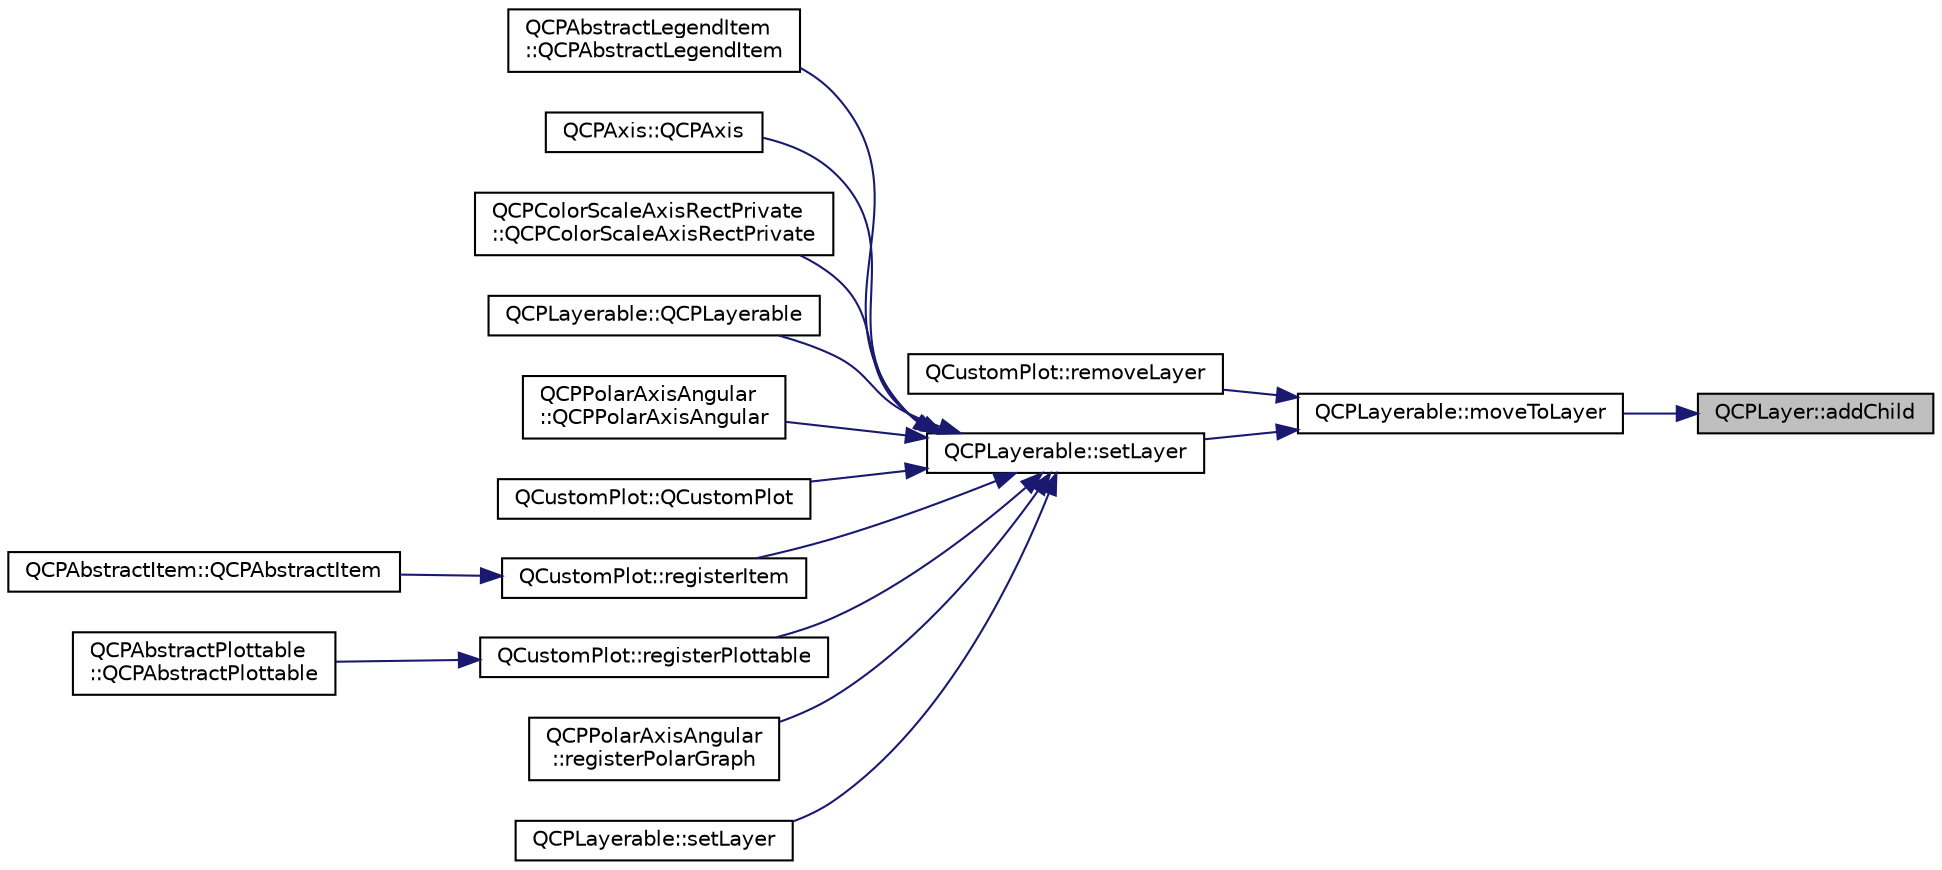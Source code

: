 digraph "QCPLayer::addChild"
{
 // LATEX_PDF_SIZE
  edge [fontname="Helvetica",fontsize="10",labelfontname="Helvetica",labelfontsize="10"];
  node [fontname="Helvetica",fontsize="10",shape=record];
  rankdir="RL";
  Node1 [label="QCPLayer::addChild",height=0.2,width=0.4,color="black", fillcolor="grey75", style="filled", fontcolor="black",tooltip=" "];
  Node1 -> Node2 [dir="back",color="midnightblue",fontsize="10",style="solid",fontname="Helvetica"];
  Node2 [label="QCPLayerable::moveToLayer",height=0.2,width=0.4,color="black", fillcolor="white", style="filled",URL="$classQCPLayerable.html#af94484cfb7cbbddb7de522e9be71d9a4",tooltip=" "];
  Node2 -> Node3 [dir="back",color="midnightblue",fontsize="10",style="solid",fontname="Helvetica"];
  Node3 [label="QCustomPlot::removeLayer",height=0.2,width=0.4,color="black", fillcolor="white", style="filled",URL="$classQCustomPlot.html#a40f75e342c5eaab6a86066a42a0e2a94",tooltip=" "];
  Node2 -> Node4 [dir="back",color="midnightblue",fontsize="10",style="solid",fontname="Helvetica"];
  Node4 [label="QCPLayerable::setLayer",height=0.2,width=0.4,color="black", fillcolor="white", style="filled",URL="$classQCPLayerable.html#ab0d0da6d2de45a118886d2c8e16d5a54",tooltip=" "];
  Node4 -> Node5 [dir="back",color="midnightblue",fontsize="10",style="solid",fontname="Helvetica"];
  Node5 [label="QCPAbstractLegendItem\l::QCPAbstractLegendItem",height=0.2,width=0.4,color="black", fillcolor="white", style="filled",URL="$classQCPAbstractLegendItem.html#afaff87610e8da0fa238ecf552872d774",tooltip=" "];
  Node4 -> Node6 [dir="back",color="midnightblue",fontsize="10",style="solid",fontname="Helvetica"];
  Node6 [label="QCPAxis::QCPAxis",height=0.2,width=0.4,color="black", fillcolor="white", style="filled",URL="$classQCPAxis.html#ac62c042968bae0e6d474fcfc57c9b71f",tooltip=" "];
  Node4 -> Node7 [dir="back",color="midnightblue",fontsize="10",style="solid",fontname="Helvetica"];
  Node7 [label="QCPColorScaleAxisRectPrivate\l::QCPColorScaleAxisRectPrivate",height=0.2,width=0.4,color="black", fillcolor="white", style="filled",URL="$classQCPColorScaleAxisRectPrivate.html#ad3b242f75dd2b33581364a4e668a80db",tooltip=" "];
  Node4 -> Node8 [dir="back",color="midnightblue",fontsize="10",style="solid",fontname="Helvetica"];
  Node8 [label="QCPLayerable::QCPLayerable",height=0.2,width=0.4,color="black", fillcolor="white", style="filled",URL="$classQCPLayerable.html#a4f87f420cb2597e2b393aab934d2f099",tooltip=" "];
  Node4 -> Node9 [dir="back",color="midnightblue",fontsize="10",style="solid",fontname="Helvetica"];
  Node9 [label="QCPPolarAxisAngular\l::QCPPolarAxisAngular",height=0.2,width=0.4,color="black", fillcolor="white", style="filled",URL="$classQCPPolarAxisAngular.html#afd2ca3525663193c15bc876a293ceb24",tooltip=" "];
  Node4 -> Node10 [dir="back",color="midnightblue",fontsize="10",style="solid",fontname="Helvetica"];
  Node10 [label="QCustomPlot::QCustomPlot",height=0.2,width=0.4,color="black", fillcolor="white", style="filled",URL="$classQCustomPlot.html#a3c1c171f620ef0ea4ae3dbb2e6a0209a",tooltip=" "];
  Node4 -> Node11 [dir="back",color="midnightblue",fontsize="10",style="solid",fontname="Helvetica"];
  Node11 [label="QCustomPlot::registerItem",height=0.2,width=0.4,color="black", fillcolor="white", style="filled",URL="$classQCustomPlot.html#afbd4010b2e3f364c8d512691b2a1640a",tooltip=" "];
  Node11 -> Node12 [dir="back",color="midnightblue",fontsize="10",style="solid",fontname="Helvetica"];
  Node12 [label="QCPAbstractItem::QCPAbstractItem",height=0.2,width=0.4,color="black", fillcolor="white", style="filled",URL="$classQCPAbstractItem.html#a9922507d8b4503a1fe1ed0b1030e23b6",tooltip=" "];
  Node4 -> Node13 [dir="back",color="midnightblue",fontsize="10",style="solid",fontname="Helvetica"];
  Node13 [label="QCustomPlot::registerPlottable",height=0.2,width=0.4,color="black", fillcolor="white", style="filled",URL="$classQCustomPlot.html#aeba7733bb9fadfb5a375b3f40de9e58a",tooltip=" "];
  Node13 -> Node14 [dir="back",color="midnightblue",fontsize="10",style="solid",fontname="Helvetica"];
  Node14 [label="QCPAbstractPlottable\l::QCPAbstractPlottable",height=0.2,width=0.4,color="black", fillcolor="white", style="filled",URL="$classQCPAbstractPlottable.html#af78a036e40db6f53a31abadc5323715a",tooltip=" "];
  Node4 -> Node15 [dir="back",color="midnightblue",fontsize="10",style="solid",fontname="Helvetica"];
  Node15 [label="QCPPolarAxisAngular\l::registerPolarGraph",height=0.2,width=0.4,color="black", fillcolor="white", style="filled",URL="$classQCPPolarAxisAngular.html#a05dabed291d5997541b87b64ceda2050",tooltip=" "];
  Node4 -> Node16 [dir="back",color="midnightblue",fontsize="10",style="solid",fontname="Helvetica"];
  Node16 [label="QCPLayerable::setLayer",height=0.2,width=0.4,color="black", fillcolor="white", style="filled",URL="$classQCPLayerable.html#ab25a0e7b897993b44447caee0f142083",tooltip=" "];
}

